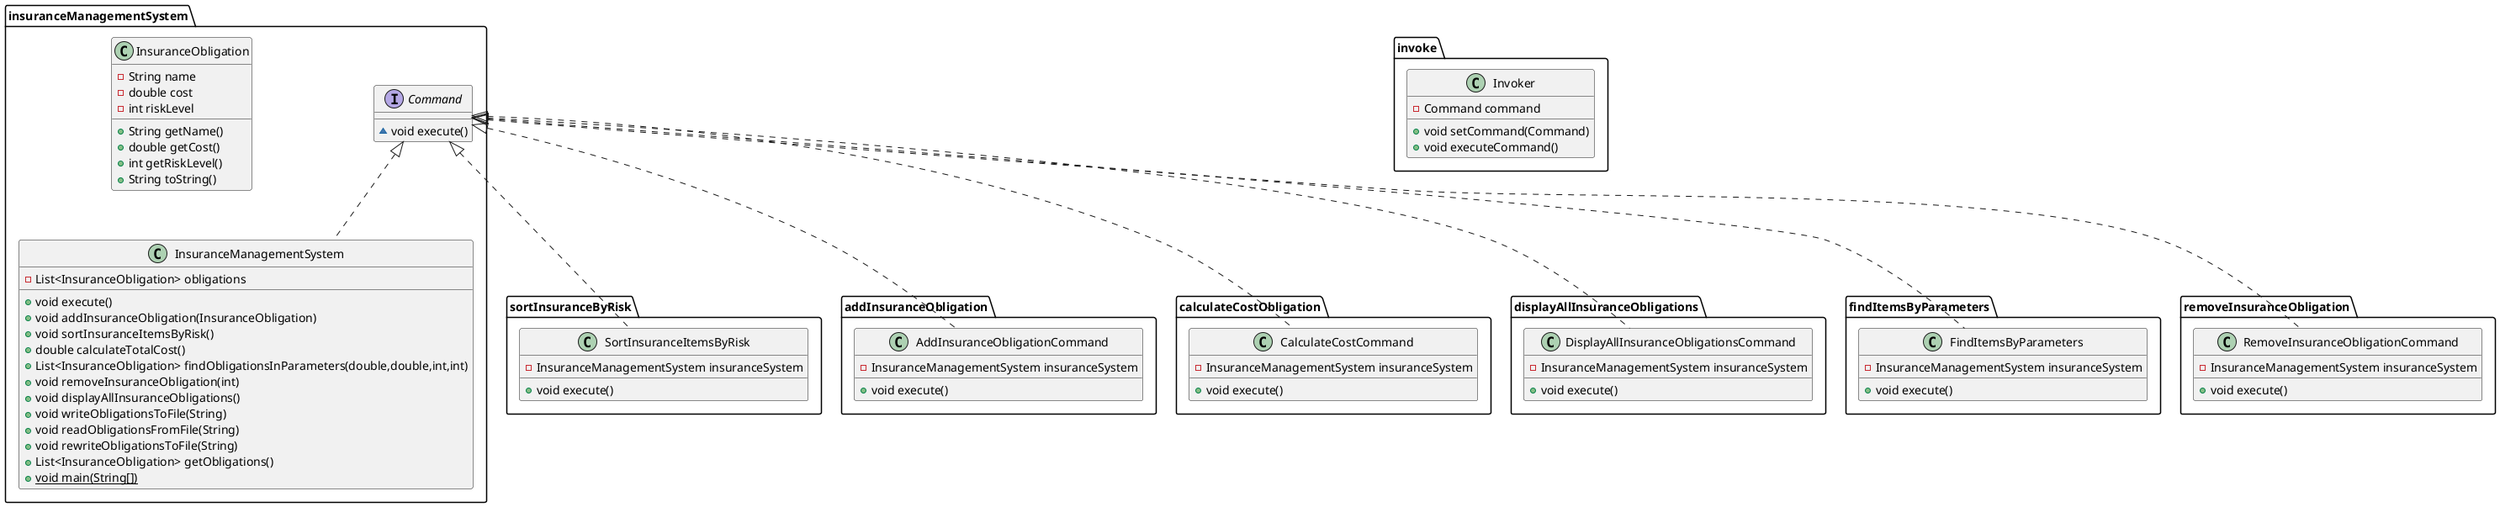 @startuml
class sortInsuranceByRisk.SortInsuranceItemsByRisk {
- InsuranceManagementSystem insuranceSystem
+ void execute()
}
class addInsuranceObligation.AddInsuranceObligationCommand {
- InsuranceManagementSystem insuranceSystem
+ void execute()
}
interface insuranceManagementSystem.Command {
~ void execute()
}
class calculateCostObligation.CalculateCostCommand {
- InsuranceManagementSystem insuranceSystem
+ void execute()
}
class displayAllInsuranceObligations.DisplayAllInsuranceObligationsCommand {
- InsuranceManagementSystem insuranceSystem
+ void execute()
}
class invoke.Invoker {
- Command command
+ void setCommand(Command)
+ void executeCommand()
}
class insuranceManagementSystem.InsuranceManagementSystem {
- List<InsuranceObligation> obligations
+ void execute()
+ void addInsuranceObligation(InsuranceObligation)
+ void sortInsuranceItemsByRisk()
+ double calculateTotalCost()
+ List<InsuranceObligation> findObligationsInParameters(double,double,int,int)
+ void removeInsuranceObligation(int)
+ void displayAllInsuranceObligations()
+ void writeObligationsToFile(String)
+ void readObligationsFromFile(String)
+ void rewriteObligationsToFile(String)
+ List<InsuranceObligation> getObligations()
+ {static} void main(String[])
}
class findItemsByParameters.FindItemsByParameters {
- InsuranceManagementSystem insuranceSystem
+ void execute()
}
class insuranceManagementSystem.InsuranceObligation {
- String name
- double cost
- int riskLevel
+ String getName()
+ double getCost()
+ int getRiskLevel()
+ String toString()
}
class removeInsuranceObligation.RemoveInsuranceObligationCommand {
- InsuranceManagementSystem insuranceSystem
+ void execute()
}


insuranceManagementSystem.Command <|.. sortInsuranceByRisk.SortInsuranceItemsByRisk
insuranceManagementSystem.Command <|.. addInsuranceObligation.AddInsuranceObligationCommand
insuranceManagementSystem.Command <|.. calculateCostObligation.CalculateCostCommand
insuranceManagementSystem.Command <|.. displayAllInsuranceObligations.DisplayAllInsuranceObligationsCommand
insuranceManagementSystem.Command <|.. insuranceManagementSystem.InsuranceManagementSystem
insuranceManagementSystem.Command <|.. findItemsByParameters.FindItemsByParameters
insuranceManagementSystem.Command <|.. removeInsuranceObligation.RemoveInsuranceObligationCommand
@enduml